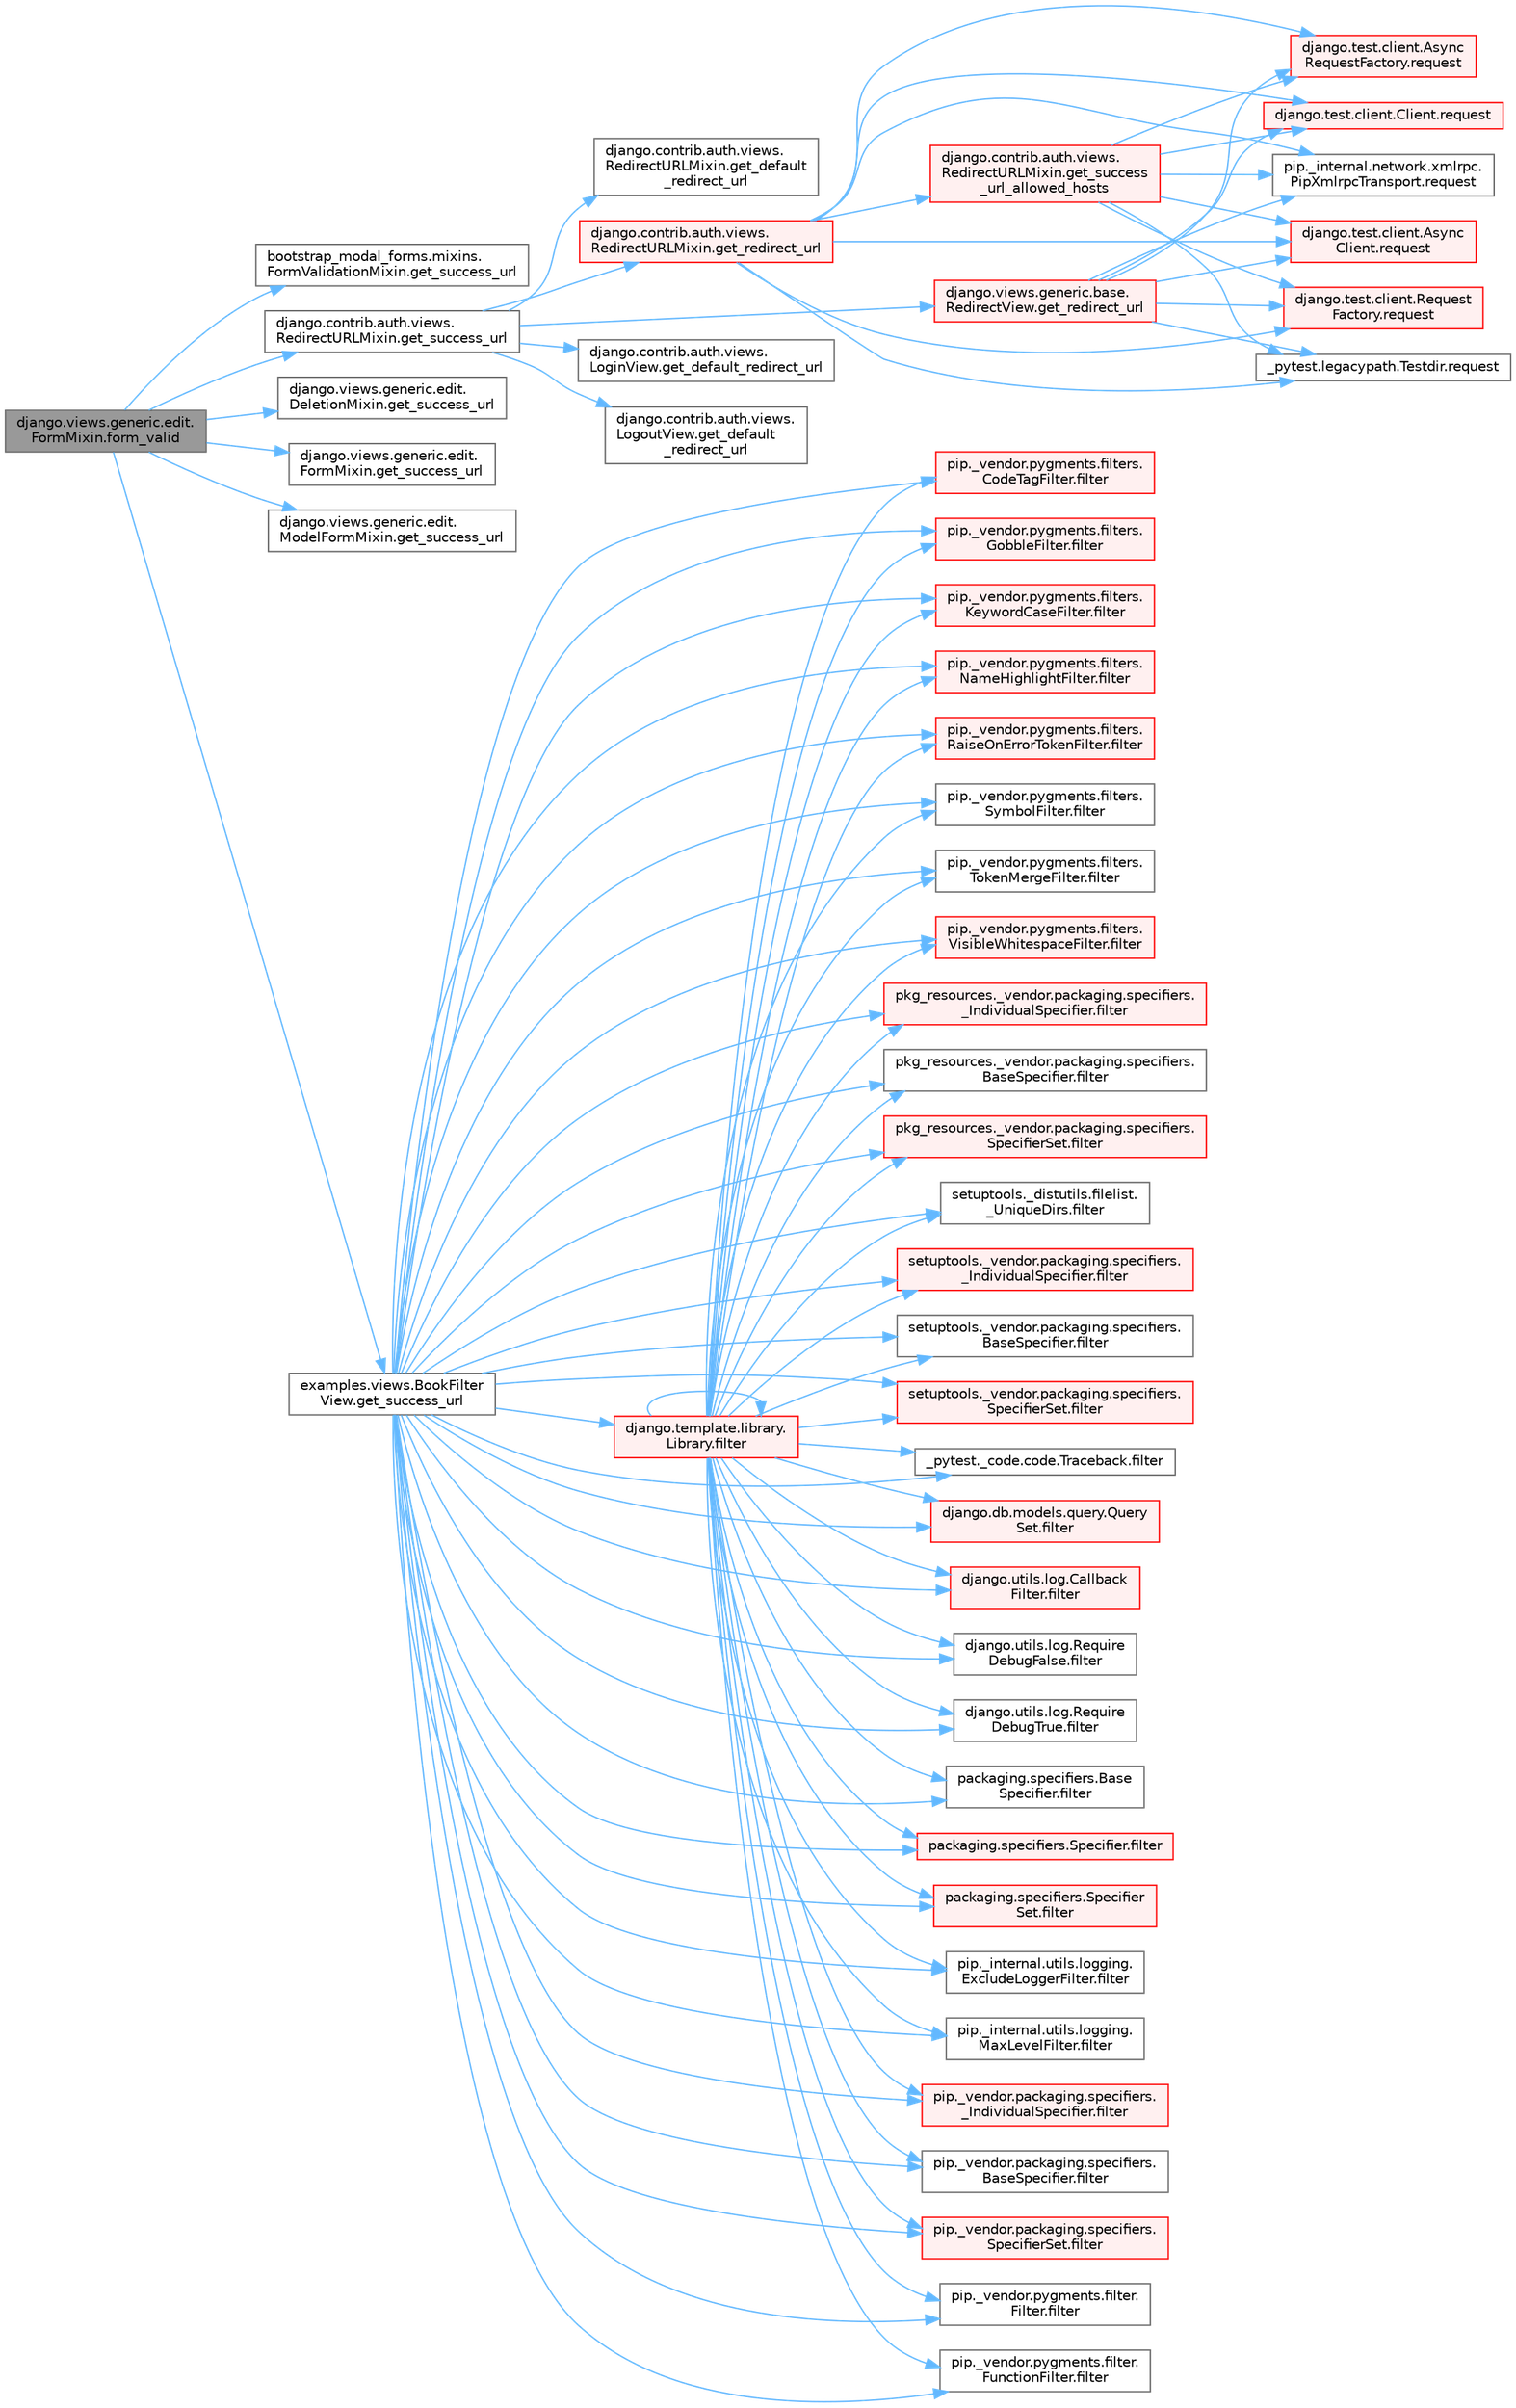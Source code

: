 digraph "django.views.generic.edit.FormMixin.form_valid"
{
 // LATEX_PDF_SIZE
  bgcolor="transparent";
  edge [fontname=Helvetica,fontsize=10,labelfontname=Helvetica,labelfontsize=10];
  node [fontname=Helvetica,fontsize=10,shape=box,height=0.2,width=0.4];
  rankdir="LR";
  Node1 [id="Node000001",label="django.views.generic.edit.\lFormMixin.form_valid",height=0.2,width=0.4,color="gray40", fillcolor="grey60", style="filled", fontcolor="black",tooltip=" "];
  Node1 -> Node2 [id="edge1_Node000001_Node000002",color="steelblue1",style="solid",tooltip=" "];
  Node2 [id="Node000002",label="bootstrap_modal_forms.mixins.\lFormValidationMixin.get_success_url",height=0.2,width=0.4,color="grey40", fillcolor="white", style="filled",URL="$classbootstrap__modal__forms_1_1mixins_1_1_form_validation_mixin.html#aa553501c571b07d6bd1f89d7a9e26052",tooltip=" "];
  Node1 -> Node3 [id="edge2_Node000001_Node000003",color="steelblue1",style="solid",tooltip=" "];
  Node3 [id="Node000003",label="django.contrib.auth.views.\lRedirectURLMixin.get_success_url",height=0.2,width=0.4,color="grey40", fillcolor="white", style="filled",URL="$classdjango_1_1contrib_1_1auth_1_1views_1_1_redirect_u_r_l_mixin.html#af21808d30d7068d8601020fdbd90171c",tooltip=" "];
  Node3 -> Node4 [id="edge3_Node000003_Node000004",color="steelblue1",style="solid",tooltip=" "];
  Node4 [id="Node000004",label="django.contrib.auth.views.\lLoginView.get_default_redirect_url",height=0.2,width=0.4,color="grey40", fillcolor="white", style="filled",URL="$classdjango_1_1contrib_1_1auth_1_1views_1_1_login_view.html#a1e106904b4b9d296f49be5968b0d5de6",tooltip=" "];
  Node3 -> Node5 [id="edge4_Node000003_Node000005",color="steelblue1",style="solid",tooltip=" "];
  Node5 [id="Node000005",label="django.contrib.auth.views.\lLogoutView.get_default\l_redirect_url",height=0.2,width=0.4,color="grey40", fillcolor="white", style="filled",URL="$classdjango_1_1contrib_1_1auth_1_1views_1_1_logout_view.html#a06b3c79db51d973197bab03f402b0b6c",tooltip=" "];
  Node3 -> Node6 [id="edge5_Node000003_Node000006",color="steelblue1",style="solid",tooltip=" "];
  Node6 [id="Node000006",label="django.contrib.auth.views.\lRedirectURLMixin.get_default\l_redirect_url",height=0.2,width=0.4,color="grey40", fillcolor="white", style="filled",URL="$classdjango_1_1contrib_1_1auth_1_1views_1_1_redirect_u_r_l_mixin.html#a930251d505f759a136a1320547c4aa71",tooltip=" "];
  Node3 -> Node7 [id="edge6_Node000003_Node000007",color="steelblue1",style="solid",tooltip=" "];
  Node7 [id="Node000007",label="django.contrib.auth.views.\lRedirectURLMixin.get_redirect_url",height=0.2,width=0.4,color="red", fillcolor="#FFF0F0", style="filled",URL="$classdjango_1_1contrib_1_1auth_1_1views_1_1_redirect_u_r_l_mixin.html#a5598a164f9f21e7329630fad5e5c4c77",tooltip=" "];
  Node7 -> Node8 [id="edge7_Node000007_Node000008",color="steelblue1",style="solid",tooltip=" "];
  Node8 [id="Node000008",label="django.contrib.auth.views.\lRedirectURLMixin.get_success\l_url_allowed_hosts",height=0.2,width=0.4,color="red", fillcolor="#FFF0F0", style="filled",URL="$classdjango_1_1contrib_1_1auth_1_1views_1_1_redirect_u_r_l_mixin.html#a21199247491f0bae617b1efead90ee9b",tooltip=" "];
  Node8 -> Node9 [id="edge8_Node000008_Node000009",color="steelblue1",style="solid",tooltip=" "];
  Node9 [id="Node000009",label="_pytest.legacypath.Testdir.request",height=0.2,width=0.4,color="grey40", fillcolor="white", style="filled",URL="$class__pytest_1_1legacypath_1_1_testdir.html#a0e10c900efcd764da85254119e4d64c4",tooltip=" "];
  Node8 -> Node10 [id="edge9_Node000008_Node000010",color="steelblue1",style="solid",tooltip=" "];
  Node10 [id="Node000010",label="django.test.client.Async\lClient.request",height=0.2,width=0.4,color="red", fillcolor="#FFF0F0", style="filled",URL="$classdjango_1_1test_1_1client_1_1_async_client.html#a891cc2f6b81dcf3583bbbde8d21a713a",tooltip=" "];
  Node8 -> Node12 [id="edge10_Node000008_Node000012",color="steelblue1",style="solid",tooltip=" "];
  Node12 [id="Node000012",label="django.test.client.Async\lRequestFactory.request",height=0.2,width=0.4,color="red", fillcolor="#FFF0F0", style="filled",URL="$classdjango_1_1test_1_1client_1_1_async_request_factory.html#aab026845547a4c2d9203b8710b90f6cd",tooltip=" "];
  Node8 -> Node13 [id="edge11_Node000008_Node000013",color="steelblue1",style="solid",tooltip=" "];
  Node13 [id="Node000013",label="django.test.client.Client.request",height=0.2,width=0.4,color="red", fillcolor="#FFF0F0", style="filled",URL="$classdjango_1_1test_1_1client_1_1_client.html#a2f51c5251142ab6503937051936e33fa",tooltip=" "];
  Node8 -> Node476 [id="edge12_Node000008_Node000476",color="steelblue1",style="solid",tooltip=" "];
  Node476 [id="Node000476",label="django.test.client.Request\lFactory.request",height=0.2,width=0.4,color="red", fillcolor="#FFF0F0", style="filled",URL="$classdjango_1_1test_1_1client_1_1_request_factory.html#adae411ab0df6839c5364b647e4dc63ad",tooltip=" "];
  Node8 -> Node477 [id="edge13_Node000008_Node000477",color="steelblue1",style="solid",tooltip=" "];
  Node477 [id="Node000477",label="pip._internal.network.xmlrpc.\lPipXmlrpcTransport.request",height=0.2,width=0.4,color="grey40", fillcolor="white", style="filled",URL="$classpip_1_1__internal_1_1network_1_1xmlrpc_1_1_pip_xmlrpc_transport.html#a91d1ed180fbf8bcc25f6747a72614c5f",tooltip=" "];
  Node7 -> Node9 [id="edge14_Node000007_Node000009",color="steelblue1",style="solid",tooltip=" "];
  Node7 -> Node10 [id="edge15_Node000007_Node000010",color="steelblue1",style="solid",tooltip=" "];
  Node7 -> Node12 [id="edge16_Node000007_Node000012",color="steelblue1",style="solid",tooltip=" "];
  Node7 -> Node13 [id="edge17_Node000007_Node000013",color="steelblue1",style="solid",tooltip=" "];
  Node7 -> Node476 [id="edge18_Node000007_Node000476",color="steelblue1",style="solid",tooltip=" "];
  Node7 -> Node477 [id="edge19_Node000007_Node000477",color="steelblue1",style="solid",tooltip=" "];
  Node3 -> Node1593 [id="edge20_Node000003_Node001593",color="steelblue1",style="solid",tooltip=" "];
  Node1593 [id="Node001593",label="django.views.generic.base.\lRedirectView.get_redirect_url",height=0.2,width=0.4,color="red", fillcolor="#FFF0F0", style="filled",URL="$classdjango_1_1views_1_1generic_1_1base_1_1_redirect_view.html#a04d6cdb2db124920ca88c0c2bed8b1af",tooltip=" "];
  Node1593 -> Node9 [id="edge21_Node001593_Node000009",color="steelblue1",style="solid",tooltip=" "];
  Node1593 -> Node10 [id="edge22_Node001593_Node000010",color="steelblue1",style="solid",tooltip=" "];
  Node1593 -> Node12 [id="edge23_Node001593_Node000012",color="steelblue1",style="solid",tooltip=" "];
  Node1593 -> Node13 [id="edge24_Node001593_Node000013",color="steelblue1",style="solid",tooltip=" "];
  Node1593 -> Node476 [id="edge25_Node001593_Node000476",color="steelblue1",style="solid",tooltip=" "];
  Node1593 -> Node477 [id="edge26_Node001593_Node000477",color="steelblue1",style="solid",tooltip=" "];
  Node1 -> Node4531 [id="edge27_Node000001_Node004531",color="steelblue1",style="solid",tooltip=" "];
  Node4531 [id="Node004531",label="django.views.generic.edit.\lDeletionMixin.get_success_url",height=0.2,width=0.4,color="grey40", fillcolor="white", style="filled",URL="$classdjango_1_1views_1_1generic_1_1edit_1_1_deletion_mixin.html#a37e6714e98b78cc3fe4be0c0efd380a9",tooltip=" "];
  Node1 -> Node4532 [id="edge28_Node000001_Node004532",color="steelblue1",style="solid",tooltip=" "];
  Node4532 [id="Node004532",label="django.views.generic.edit.\lFormMixin.get_success_url",height=0.2,width=0.4,color="grey40", fillcolor="white", style="filled",URL="$classdjango_1_1views_1_1generic_1_1edit_1_1_form_mixin.html#a7094b72047f7c8cce7fd58215f6d72ce",tooltip=" "];
  Node1 -> Node4533 [id="edge29_Node000001_Node004533",color="steelblue1",style="solid",tooltip=" "];
  Node4533 [id="Node004533",label="django.views.generic.edit.\lModelFormMixin.get_success_url",height=0.2,width=0.4,color="grey40", fillcolor="white", style="filled",URL="$classdjango_1_1views_1_1generic_1_1edit_1_1_model_form_mixin.html#ac6c51bfba32046e2c57838d76adc80f2",tooltip=" "];
  Node1 -> Node4534 [id="edge30_Node000001_Node004534",color="steelblue1",style="solid",tooltip=" "];
  Node4534 [id="Node004534",label="examples.views.BookFilter\lView.get_success_url",height=0.2,width=0.4,color="grey40", fillcolor="white", style="filled",URL="$classexamples_1_1views_1_1_book_filter_view.html#aa2850ac24b9acf2933ac3db160ee5a56",tooltip=" "];
  Node4534 -> Node49 [id="edge31_Node004534_Node000049",color="steelblue1",style="solid",tooltip=" "];
  Node49 [id="Node000049",label="_pytest._code.code.Traceback.filter",height=0.2,width=0.4,color="grey40", fillcolor="white", style="filled",URL="$class__pytest_1_1__code_1_1code_1_1_traceback.html#a55d326907d5380a46c4d3e52f002d33f",tooltip=" "];
  Node4534 -> Node50 [id="edge32_Node004534_Node000050",color="steelblue1",style="solid",tooltip=" "];
  Node50 [id="Node000050",label="django.db.models.query.Query\lSet.filter",height=0.2,width=0.4,color="red", fillcolor="#FFF0F0", style="filled",URL="$classdjango_1_1db_1_1models_1_1query_1_1_query_set.html#a9c23f79ac5a5310d628b025b5ab7b7c5",tooltip=" "];
  Node4534 -> Node53 [id="edge33_Node004534_Node000053",color="steelblue1",style="solid",tooltip=" "];
  Node53 [id="Node000053",label="django.template.library.\lLibrary.filter",height=0.2,width=0.4,color="red", fillcolor="#FFF0F0", style="filled",URL="$classdjango_1_1template_1_1library_1_1_library.html#ac67bb1211ffc0354d5bf33029a58aa43",tooltip=" "];
  Node53 -> Node49 [id="edge34_Node000053_Node000049",color="steelblue1",style="solid",tooltip=" "];
  Node53 -> Node50 [id="edge35_Node000053_Node000050",color="steelblue1",style="solid",tooltip=" "];
  Node53 -> Node53 [id="edge36_Node000053_Node000053",color="steelblue1",style="solid",tooltip=" "];
  Node53 -> Node54 [id="edge37_Node000053_Node000054",color="steelblue1",style="solid",tooltip=" "];
  Node54 [id="Node000054",label="django.utils.log.Callback\lFilter.filter",height=0.2,width=0.4,color="red", fillcolor="#FFF0F0", style="filled",URL="$classdjango_1_1utils_1_1log_1_1_callback_filter.html#acd2761b2200a4e66f4bd5b729ac43db2",tooltip=" "];
  Node53 -> Node60 [id="edge38_Node000053_Node000060",color="steelblue1",style="solid",tooltip=" "];
  Node60 [id="Node000060",label="django.utils.log.Require\lDebugFalse.filter",height=0.2,width=0.4,color="grey40", fillcolor="white", style="filled",URL="$classdjango_1_1utils_1_1log_1_1_require_debug_false.html#a42e51835198458e09fb949a7af83bef8",tooltip=" "];
  Node53 -> Node61 [id="edge39_Node000053_Node000061",color="steelblue1",style="solid",tooltip=" "];
  Node61 [id="Node000061",label="django.utils.log.Require\lDebugTrue.filter",height=0.2,width=0.4,color="grey40", fillcolor="white", style="filled",URL="$classdjango_1_1utils_1_1log_1_1_require_debug_true.html#a8e1e027eea730028f70556810076c0e8",tooltip=" "];
  Node53 -> Node62 [id="edge40_Node000053_Node000062",color="steelblue1",style="solid",tooltip=" "];
  Node62 [id="Node000062",label="packaging.specifiers.Base\lSpecifier.filter",height=0.2,width=0.4,color="grey40", fillcolor="white", style="filled",URL="$classpackaging_1_1specifiers_1_1_base_specifier.html#aa87c3c882d19a56dd1f949c4b1bde70d",tooltip=" "];
  Node53 -> Node63 [id="edge41_Node000053_Node000063",color="steelblue1",style="solid",tooltip=" "];
  Node63 [id="Node000063",label="packaging.specifiers.Specifier.filter",height=0.2,width=0.4,color="red", fillcolor="#FFF0F0", style="filled",URL="$classpackaging_1_1specifiers_1_1_specifier.html#a22d9e14c5343d89e742b098b6d7997f7",tooltip=" "];
  Node53 -> Node104 [id="edge42_Node000053_Node000104",color="steelblue1",style="solid",tooltip=" "];
  Node104 [id="Node000104",label="packaging.specifiers.Specifier\lSet.filter",height=0.2,width=0.4,color="red", fillcolor="#FFF0F0", style="filled",URL="$classpackaging_1_1specifiers_1_1_specifier_set.html#a65b70b2cc0c5bad34b31461955a36d87",tooltip=" "];
  Node53 -> Node135 [id="edge43_Node000053_Node000135",color="steelblue1",style="solid",tooltip=" "];
  Node135 [id="Node000135",label="pip._internal.utils.logging.\lExcludeLoggerFilter.filter",height=0.2,width=0.4,color="grey40", fillcolor="white", style="filled",URL="$classpip_1_1__internal_1_1utils_1_1logging_1_1_exclude_logger_filter.html#a633a3ddcdc0ebbb98edf2f1e0759d22a",tooltip=" "];
  Node53 -> Node136 [id="edge44_Node000053_Node000136",color="steelblue1",style="solid",tooltip=" "];
  Node136 [id="Node000136",label="pip._internal.utils.logging.\lMaxLevelFilter.filter",height=0.2,width=0.4,color="grey40", fillcolor="white", style="filled",URL="$classpip_1_1__internal_1_1utils_1_1logging_1_1_max_level_filter.html#ac46bbe4d91f47ed8f818f64d25ed2085",tooltip=" "];
  Node53 -> Node137 [id="edge45_Node000053_Node000137",color="steelblue1",style="solid",tooltip=" "];
  Node137 [id="Node000137",label="pip._vendor.packaging.specifiers.\l_IndividualSpecifier.filter",height=0.2,width=0.4,color="red", fillcolor="#FFF0F0", style="filled",URL="$classpip_1_1__vendor_1_1packaging_1_1specifiers_1_1___individual_specifier.html#a6203976cfa5ddd6a1f47f8dfe0669fd7",tooltip=" "];
  Node53 -> Node164 [id="edge46_Node000053_Node000164",color="steelblue1",style="solid",tooltip=" "];
  Node164 [id="Node000164",label="pip._vendor.packaging.specifiers.\lBaseSpecifier.filter",height=0.2,width=0.4,color="grey40", fillcolor="white", style="filled",URL="$classpip_1_1__vendor_1_1packaging_1_1specifiers_1_1_base_specifier.html#a1b2ef14b953df0cf1a317ea573d0ea5a",tooltip=" "];
  Node53 -> Node165 [id="edge47_Node000053_Node000165",color="steelblue1",style="solid",tooltip=" "];
  Node165 [id="Node000165",label="pip._vendor.packaging.specifiers.\lSpecifierSet.filter",height=0.2,width=0.4,color="red", fillcolor="#FFF0F0", style="filled",URL="$classpip_1_1__vendor_1_1packaging_1_1specifiers_1_1_specifier_set.html#a3d7a4e9a4cb787385e37d5832bcc0a64",tooltip=" "];
  Node53 -> Node166 [id="edge48_Node000053_Node000166",color="steelblue1",style="solid",tooltip=" "];
  Node166 [id="Node000166",label="pip._vendor.pygments.filter.\lFilter.filter",height=0.2,width=0.4,color="grey40", fillcolor="white", style="filled",URL="$classpip_1_1__vendor_1_1pygments_1_1filter_1_1_filter.html#a970c118f059ea361c8f184fd86c6873d",tooltip=" "];
  Node53 -> Node167 [id="edge49_Node000053_Node000167",color="steelblue1",style="solid",tooltip=" "];
  Node167 [id="Node000167",label="pip._vendor.pygments.filter.\lFunctionFilter.filter",height=0.2,width=0.4,color="grey40", fillcolor="white", style="filled",URL="$classpip_1_1__vendor_1_1pygments_1_1filter_1_1_function_filter.html#a795616d337e49ea853139b0b96d481e7",tooltip=" "];
  Node53 -> Node168 [id="edge50_Node000053_Node000168",color="steelblue1",style="solid",tooltip=" "];
  Node168 [id="Node000168",label="pip._vendor.pygments.filters.\lCodeTagFilter.filter",height=0.2,width=0.4,color="red", fillcolor="#FFF0F0", style="filled",URL="$classpip_1_1__vendor_1_1pygments_1_1filters_1_1_code_tag_filter.html#adc7f44786b4b83da74faa23a154c8843",tooltip=" "];
  Node53 -> Node170 [id="edge51_Node000053_Node000170",color="steelblue1",style="solid",tooltip=" "];
  Node170 [id="Node000170",label="pip._vendor.pygments.filters.\lGobbleFilter.filter",height=0.2,width=0.4,color="red", fillcolor="#FFF0F0", style="filled",URL="$classpip_1_1__vendor_1_1pygments_1_1filters_1_1_gobble_filter.html#a1f8e662bb1794e2924280dc6564ca148",tooltip=" "];
  Node53 -> Node1380 [id="edge52_Node000053_Node001380",color="steelblue1",style="solid",tooltip=" "];
  Node1380 [id="Node001380",label="pip._vendor.pygments.filters.\lKeywordCaseFilter.filter",height=0.2,width=0.4,color="red", fillcolor="#FFF0F0", style="filled",URL="$classpip_1_1__vendor_1_1pygments_1_1filters_1_1_keyword_case_filter.html#a328d29510b49c572e5ded82852d167c8",tooltip=" "];
  Node53 -> Node1383 [id="edge53_Node000053_Node001383",color="steelblue1",style="solid",tooltip=" "];
  Node1383 [id="Node001383",label="pip._vendor.pygments.filters.\lNameHighlightFilter.filter",height=0.2,width=0.4,color="red", fillcolor="#FFF0F0", style="filled",URL="$classpip_1_1__vendor_1_1pygments_1_1filters_1_1_name_highlight_filter.html#ae389da6c924503203acbc80c559b0043",tooltip=" "];
  Node53 -> Node1390 [id="edge54_Node000053_Node001390",color="steelblue1",style="solid",tooltip=" "];
  Node1390 [id="Node001390",label="pip._vendor.pygments.filters.\lRaiseOnErrorTokenFilter.filter",height=0.2,width=0.4,color="red", fillcolor="#FFF0F0", style="filled",URL="$classpip_1_1__vendor_1_1pygments_1_1filters_1_1_raise_on_error_token_filter.html#aacf420bb16c8d3a430b88e78ee35b253",tooltip=" "];
  Node53 -> Node1394 [id="edge55_Node000053_Node001394",color="steelblue1",style="solid",tooltip=" "];
  Node1394 [id="Node001394",label="pip._vendor.pygments.filters.\lSymbolFilter.filter",height=0.2,width=0.4,color="grey40", fillcolor="white", style="filled",URL="$classpip_1_1__vendor_1_1pygments_1_1filters_1_1_symbol_filter.html#a567de8b7e3bc5f0a87712af81fbc70c7",tooltip=" "];
  Node53 -> Node1395 [id="edge56_Node000053_Node001395",color="steelblue1",style="solid",tooltip=" "];
  Node1395 [id="Node001395",label="pip._vendor.pygments.filters.\lTokenMergeFilter.filter",height=0.2,width=0.4,color="grey40", fillcolor="white", style="filled",URL="$classpip_1_1__vendor_1_1pygments_1_1filters_1_1_token_merge_filter.html#ac3fdd8238fb6976d42540cac395a9543",tooltip=" "];
  Node53 -> Node1396 [id="edge57_Node000053_Node001396",color="steelblue1",style="solid",tooltip=" "];
  Node1396 [id="Node001396",label="pip._vendor.pygments.filters.\lVisibleWhitespaceFilter.filter",height=0.2,width=0.4,color="red", fillcolor="#FFF0F0", style="filled",URL="$classpip_1_1__vendor_1_1pygments_1_1filters_1_1_visible_whitespace_filter.html#a9a7227d129dac7d41fe5b50d9fd97b77",tooltip=" "];
  Node53 -> Node1397 [id="edge58_Node000053_Node001397",color="steelblue1",style="solid",tooltip=" "];
  Node1397 [id="Node001397",label="pkg_resources._vendor.packaging.specifiers.\l_IndividualSpecifier.filter",height=0.2,width=0.4,color="red", fillcolor="#FFF0F0", style="filled",URL="$classpkg__resources_1_1__vendor_1_1packaging_1_1specifiers_1_1___individual_specifier.html#ad284c0e05b23f4b6838266492c00fc3e",tooltip=" "];
  Node53 -> Node1398 [id="edge59_Node000053_Node001398",color="steelblue1",style="solid",tooltip=" "];
  Node1398 [id="Node001398",label="pkg_resources._vendor.packaging.specifiers.\lBaseSpecifier.filter",height=0.2,width=0.4,color="grey40", fillcolor="white", style="filled",URL="$classpkg__resources_1_1__vendor_1_1packaging_1_1specifiers_1_1_base_specifier.html#a08f789f03784e5505adfce76a34b64f0",tooltip=" "];
  Node53 -> Node1399 [id="edge60_Node000053_Node001399",color="steelblue1",style="solid",tooltip=" "];
  Node1399 [id="Node001399",label="pkg_resources._vendor.packaging.specifiers.\lSpecifierSet.filter",height=0.2,width=0.4,color="red", fillcolor="#FFF0F0", style="filled",URL="$classpkg__resources_1_1__vendor_1_1packaging_1_1specifiers_1_1_specifier_set.html#a9935b066c65c5b7849bd09a27171e1ba",tooltip=" "];
  Node53 -> Node1400 [id="edge61_Node000053_Node001400",color="steelblue1",style="solid",tooltip=" "];
  Node1400 [id="Node001400",label="setuptools._distutils.filelist.\l_UniqueDirs.filter",height=0.2,width=0.4,color="grey40", fillcolor="white", style="filled",URL="$classsetuptools_1_1__distutils_1_1filelist_1_1___unique_dirs.html#a351fccd2f8d782034811f470cf8e3815",tooltip=" "];
  Node53 -> Node1401 [id="edge62_Node000053_Node001401",color="steelblue1",style="solid",tooltip=" "];
  Node1401 [id="Node001401",label="setuptools._vendor.packaging.specifiers.\l_IndividualSpecifier.filter",height=0.2,width=0.4,color="red", fillcolor="#FFF0F0", style="filled",URL="$classsetuptools_1_1__vendor_1_1packaging_1_1specifiers_1_1___individual_specifier.html#a7f35b396bffe2a5276887eda17fd660b",tooltip=" "];
  Node53 -> Node1402 [id="edge63_Node000053_Node001402",color="steelblue1",style="solid",tooltip=" "];
  Node1402 [id="Node001402",label="setuptools._vendor.packaging.specifiers.\lBaseSpecifier.filter",height=0.2,width=0.4,color="grey40", fillcolor="white", style="filled",URL="$classsetuptools_1_1__vendor_1_1packaging_1_1specifiers_1_1_base_specifier.html#aac733c9425aa10aacb2e457c323feb1d",tooltip=" "];
  Node53 -> Node1403 [id="edge64_Node000053_Node001403",color="steelblue1",style="solid",tooltip=" "];
  Node1403 [id="Node001403",label="setuptools._vendor.packaging.specifiers.\lSpecifierSet.filter",height=0.2,width=0.4,color="red", fillcolor="#FFF0F0", style="filled",URL="$classsetuptools_1_1__vendor_1_1packaging_1_1specifiers_1_1_specifier_set.html#a7aa970c725539aaf9406b260e2ffaa09",tooltip=" "];
  Node4534 -> Node54 [id="edge65_Node004534_Node000054",color="steelblue1",style="solid",tooltip=" "];
  Node4534 -> Node60 [id="edge66_Node004534_Node000060",color="steelblue1",style="solid",tooltip=" "];
  Node4534 -> Node61 [id="edge67_Node004534_Node000061",color="steelblue1",style="solid",tooltip=" "];
  Node4534 -> Node62 [id="edge68_Node004534_Node000062",color="steelblue1",style="solid",tooltip=" "];
  Node4534 -> Node63 [id="edge69_Node004534_Node000063",color="steelblue1",style="solid",tooltip=" "];
  Node4534 -> Node104 [id="edge70_Node004534_Node000104",color="steelblue1",style="solid",tooltip=" "];
  Node4534 -> Node135 [id="edge71_Node004534_Node000135",color="steelblue1",style="solid",tooltip=" "];
  Node4534 -> Node136 [id="edge72_Node004534_Node000136",color="steelblue1",style="solid",tooltip=" "];
  Node4534 -> Node137 [id="edge73_Node004534_Node000137",color="steelblue1",style="solid",tooltip=" "];
  Node4534 -> Node164 [id="edge74_Node004534_Node000164",color="steelblue1",style="solid",tooltip=" "];
  Node4534 -> Node165 [id="edge75_Node004534_Node000165",color="steelblue1",style="solid",tooltip=" "];
  Node4534 -> Node166 [id="edge76_Node004534_Node000166",color="steelblue1",style="solid",tooltip=" "];
  Node4534 -> Node167 [id="edge77_Node004534_Node000167",color="steelblue1",style="solid",tooltip=" "];
  Node4534 -> Node168 [id="edge78_Node004534_Node000168",color="steelblue1",style="solid",tooltip=" "];
  Node4534 -> Node170 [id="edge79_Node004534_Node000170",color="steelblue1",style="solid",tooltip=" "];
  Node4534 -> Node1380 [id="edge80_Node004534_Node001380",color="steelblue1",style="solid",tooltip=" "];
  Node4534 -> Node1383 [id="edge81_Node004534_Node001383",color="steelblue1",style="solid",tooltip=" "];
  Node4534 -> Node1390 [id="edge82_Node004534_Node001390",color="steelblue1",style="solid",tooltip=" "];
  Node4534 -> Node1394 [id="edge83_Node004534_Node001394",color="steelblue1",style="solid",tooltip=" "];
  Node4534 -> Node1395 [id="edge84_Node004534_Node001395",color="steelblue1",style="solid",tooltip=" "];
  Node4534 -> Node1396 [id="edge85_Node004534_Node001396",color="steelblue1",style="solid",tooltip=" "];
  Node4534 -> Node1397 [id="edge86_Node004534_Node001397",color="steelblue1",style="solid",tooltip=" "];
  Node4534 -> Node1398 [id="edge87_Node004534_Node001398",color="steelblue1",style="solid",tooltip=" "];
  Node4534 -> Node1399 [id="edge88_Node004534_Node001399",color="steelblue1",style="solid",tooltip=" "];
  Node4534 -> Node1400 [id="edge89_Node004534_Node001400",color="steelblue1",style="solid",tooltip=" "];
  Node4534 -> Node1401 [id="edge90_Node004534_Node001401",color="steelblue1",style="solid",tooltip=" "];
  Node4534 -> Node1402 [id="edge91_Node004534_Node001402",color="steelblue1",style="solid",tooltip=" "];
  Node4534 -> Node1403 [id="edge92_Node004534_Node001403",color="steelblue1",style="solid",tooltip=" "];
}
